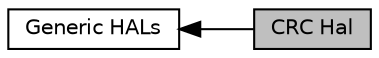 digraph "CRC Hal"
{
  edge [fontname="Helvetica",fontsize="10",labelfontname="Helvetica",labelfontsize="10"];
  node [fontname="Helvetica",fontsize="10",shape=record];
  rankdir=LR;
  Node0 [label="CRC Hal",height=0.2,width=0.4,color="black", fillcolor="grey75", style="filled", fontcolor="black"];
  Node1 [label="Generic HALs",height=0.2,width=0.4,color="black", fillcolor="white", style="filled",URL="$df/d88/group__grp__gen__hal.html"];
  Node1->Node0 [shape=plaintext, dir="back", style="solid"];
}
